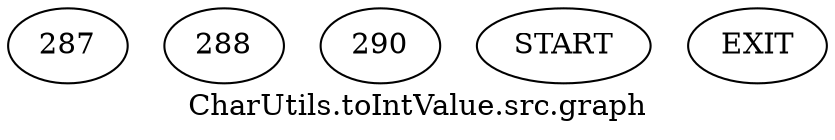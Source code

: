 /* --------------------------------------------------- */
/* Generated by Dr. Garbage Control Flow Graph Factory */
/* http://www.drgarbage.com                            */
/* Version: 4.5.0.201508311741                         */
/* Retrieved on: 2020-01-06 14:26:46.854               */
/* --------------------------------------------------- */
digraph "CharUtils.toIntValue.src.graph" {
 graph [label="CharUtils.toIntValue.src.graph"];
 2 [label="287" ]
 3 [label="288" ]
 4 [label="290" ]
 5 [label="START" ]
 6 [label="EXIT" ]
 5  2
 2  3
 2  4
 3  6
 4  6
}

